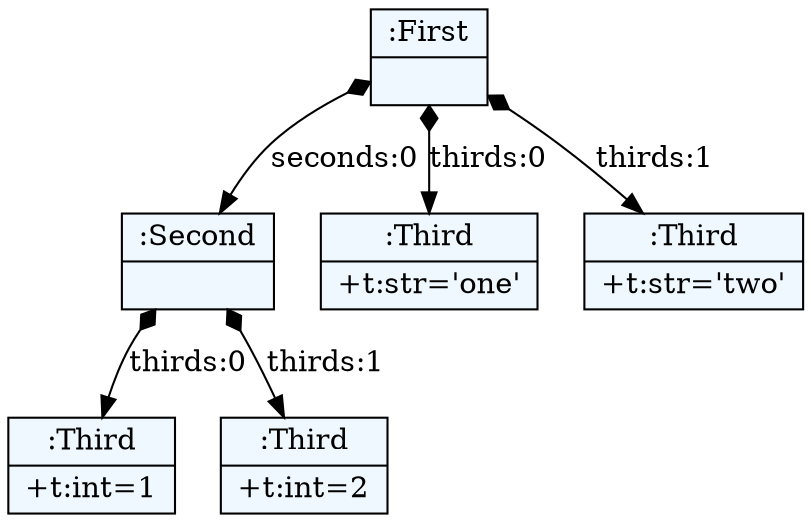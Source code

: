 
    digraph textX {
    fontname = "Bitstream Vera Sans"
    fontsize = 8
    node[
        shape=record,
        style=filled,
        fillcolor=aliceblue
    ]
    nodesep = 0.3
    edge[dir=black,arrowtail=empty]


2306185725696 -> 2306185737792 [label="seconds:0" arrowtail=diamond dir=both]
2306185737792 -> 2306185737984 [label="thirds:0" arrowtail=diamond dir=both]
2306185737984[label="{:Third|+t:int=1\l}"]
2306185737792 -> 2306185735872 [label="thirds:1" arrowtail=diamond dir=both]
2306185735872[label="{:Third|+t:int=2\l}"]
2306185737792[label="{:Second|}"]
2306185725696 -> 2306185738176 [label="thirds:0" arrowtail=diamond dir=both]
2306185738176[label="{:Third|+t:str='one'\l}"]
2306185725696 -> 2306185726704 [label="thirds:1" arrowtail=diamond dir=both]
2306185726704[label="{:Third|+t:str='two'\l}"]
2306185725696[label="{:First|}"]

}

